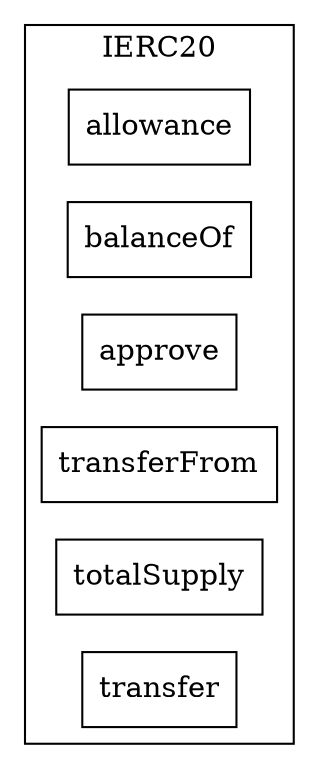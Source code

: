 strict digraph {
rankdir="LR"
node [shape=box]
subgraph cluster_763_IERC20 {
label = "IERC20"
"763_allowance" [label="allowance"]
"763_balanceOf" [label="balanceOf"]
"763_approve" [label="approve"]
"763_transferFrom" [label="transferFrom"]
"763_totalSupply" [label="totalSupply"]
"763_transfer" [label="transfer"]
}subgraph cluster_solidity {
label = "[Solidity]"
}
}